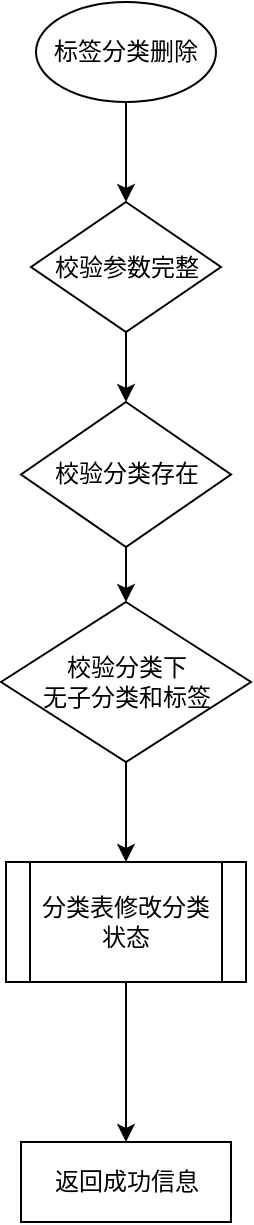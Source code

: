 <mxfile version="24.8.0">
  <diagram name="第 1 页" id="cnCq_Sb7SKisUn2pn8L9">
    <mxGraphModel dx="1026" dy="650" grid="1" gridSize="10" guides="1" tooltips="1" connect="1" arrows="1" fold="1" page="1" pageScale="1" pageWidth="827" pageHeight="1169" math="0" shadow="0">
      <root>
        <mxCell id="0" />
        <mxCell id="1" parent="0" />
        <mxCell id="DRxXZLqv_cSccFbDKCdr-3" value="" style="edgeStyle=orthogonalEdgeStyle;rounded=0;orthogonalLoop=1;jettySize=auto;html=1;" edge="1" parent="1" source="DRxXZLqv_cSccFbDKCdr-1" target="DRxXZLqv_cSccFbDKCdr-2">
          <mxGeometry relative="1" as="geometry" />
        </mxCell>
        <mxCell id="DRxXZLqv_cSccFbDKCdr-1" value="标签分类删除" style="ellipse;whiteSpace=wrap;html=1;" vertex="1" parent="1">
          <mxGeometry x="340" y="140" width="90" height="50" as="geometry" />
        </mxCell>
        <mxCell id="DRxXZLqv_cSccFbDKCdr-5" value="" style="edgeStyle=orthogonalEdgeStyle;rounded=0;orthogonalLoop=1;jettySize=auto;html=1;" edge="1" parent="1" source="DRxXZLqv_cSccFbDKCdr-2" target="DRxXZLqv_cSccFbDKCdr-4">
          <mxGeometry relative="1" as="geometry" />
        </mxCell>
        <mxCell id="DRxXZLqv_cSccFbDKCdr-2" value="校验参数完整" style="rhombus;whiteSpace=wrap;html=1;" vertex="1" parent="1">
          <mxGeometry x="337.5" y="240" width="95" height="65" as="geometry" />
        </mxCell>
        <mxCell id="DRxXZLqv_cSccFbDKCdr-7" value="" style="edgeStyle=orthogonalEdgeStyle;rounded=0;orthogonalLoop=1;jettySize=auto;html=1;" edge="1" parent="1" source="DRxXZLqv_cSccFbDKCdr-4" target="DRxXZLqv_cSccFbDKCdr-6">
          <mxGeometry relative="1" as="geometry" />
        </mxCell>
        <mxCell id="DRxXZLqv_cSccFbDKCdr-4" value="校验分类存在" style="rhombus;whiteSpace=wrap;html=1;" vertex="1" parent="1">
          <mxGeometry x="332.5" y="340" width="105" height="72.5" as="geometry" />
        </mxCell>
        <mxCell id="DRxXZLqv_cSccFbDKCdr-9" value="" style="edgeStyle=orthogonalEdgeStyle;rounded=0;orthogonalLoop=1;jettySize=auto;html=1;" edge="1" parent="1" source="DRxXZLqv_cSccFbDKCdr-6" target="DRxXZLqv_cSccFbDKCdr-8">
          <mxGeometry relative="1" as="geometry" />
        </mxCell>
        <mxCell id="DRxXZLqv_cSccFbDKCdr-6" value="校验分类下&lt;div&gt;无子分类和标签&lt;/div&gt;" style="rhombus;whiteSpace=wrap;html=1;" vertex="1" parent="1">
          <mxGeometry x="322.5" y="440" width="125" height="80" as="geometry" />
        </mxCell>
        <mxCell id="DRxXZLqv_cSccFbDKCdr-11" value="" style="edgeStyle=orthogonalEdgeStyle;rounded=0;orthogonalLoop=1;jettySize=auto;html=1;" edge="1" parent="1" source="DRxXZLqv_cSccFbDKCdr-8" target="DRxXZLqv_cSccFbDKCdr-10">
          <mxGeometry relative="1" as="geometry" />
        </mxCell>
        <mxCell id="DRxXZLqv_cSccFbDKCdr-8" value="分类表修改分类状态" style="shape=process;whiteSpace=wrap;html=1;backgroundOutline=1;" vertex="1" parent="1">
          <mxGeometry x="325" y="570" width="120" height="60" as="geometry" />
        </mxCell>
        <mxCell id="DRxXZLqv_cSccFbDKCdr-10" value="返回成功信息" style="whiteSpace=wrap;html=1;" vertex="1" parent="1">
          <mxGeometry x="332.5" y="710" width="105" height="40" as="geometry" />
        </mxCell>
      </root>
    </mxGraphModel>
  </diagram>
</mxfile>

